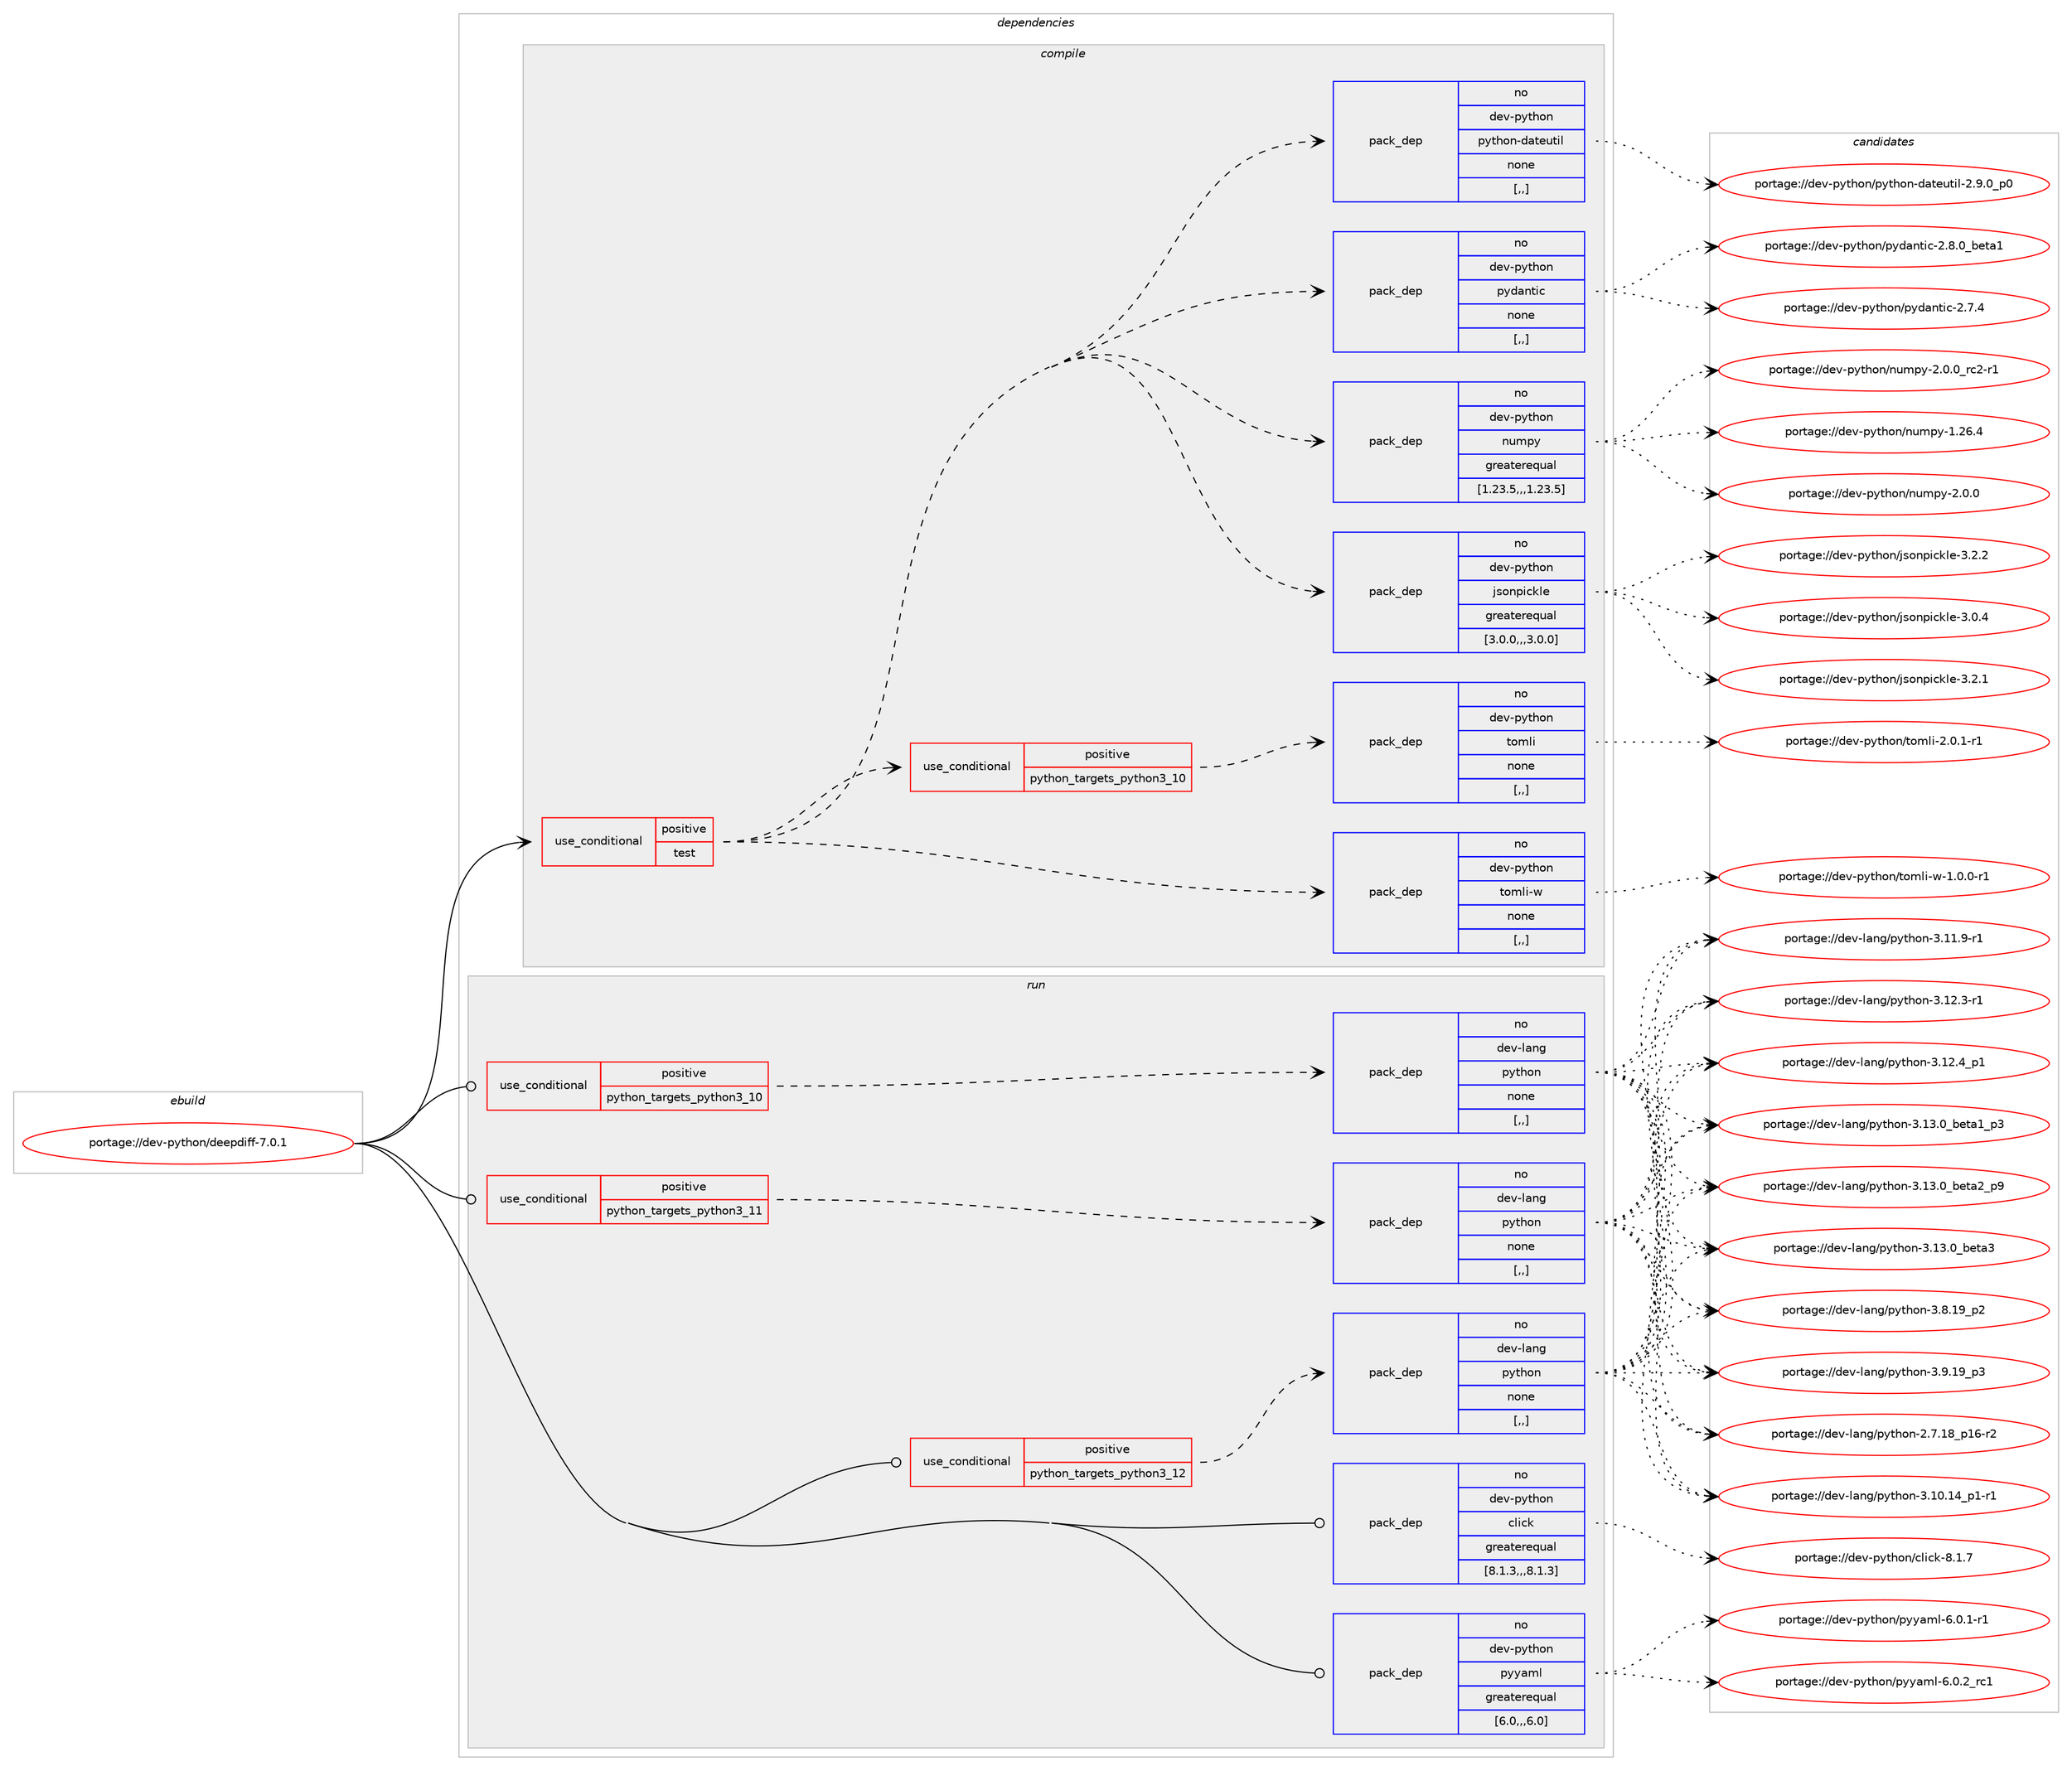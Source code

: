 digraph prolog {

# *************
# Graph options
# *************

newrank=true;
concentrate=true;
compound=true;
graph [rankdir=LR,fontname=Helvetica,fontsize=10,ranksep=1.5];#, ranksep=2.5, nodesep=0.2];
edge  [arrowhead=vee];
node  [fontname=Helvetica,fontsize=10];

# **********
# The ebuild
# **********

subgraph cluster_leftcol {
color=gray;
rank=same;
label=<<i>ebuild</i>>;
id [label="portage://dev-python/deepdiff-7.0.1", color=red, width=4, href="../dev-python/deepdiff-7.0.1.svg"];
}

# ****************
# The dependencies
# ****************

subgraph cluster_midcol {
color=gray;
label=<<i>dependencies</i>>;
subgraph cluster_compile {
fillcolor="#eeeeee";
style=filled;
label=<<i>compile</i>>;
subgraph cond31267 {
dependency141547 [label=<<TABLE BORDER="0" CELLBORDER="1" CELLSPACING="0" CELLPADDING="4"><TR><TD ROWSPAN="3" CELLPADDING="10">use_conditional</TD></TR><TR><TD>positive</TD></TR><TR><TD>test</TD></TR></TABLE>>, shape=none, color=red];
subgraph pack109068 {
dependency141548 [label=<<TABLE BORDER="0" CELLBORDER="1" CELLSPACING="0" CELLPADDING="4" WIDTH="220"><TR><TD ROWSPAN="6" CELLPADDING="30">pack_dep</TD></TR><TR><TD WIDTH="110">no</TD></TR><TR><TD>dev-python</TD></TR><TR><TD>jsonpickle</TD></TR><TR><TD>greaterequal</TD></TR><TR><TD>[3.0.0,,,3.0.0]</TD></TR></TABLE>>, shape=none, color=blue];
}
dependency141547:e -> dependency141548:w [weight=20,style="dashed",arrowhead="vee"];
subgraph pack109069 {
dependency141549 [label=<<TABLE BORDER="0" CELLBORDER="1" CELLSPACING="0" CELLPADDING="4" WIDTH="220"><TR><TD ROWSPAN="6" CELLPADDING="30">pack_dep</TD></TR><TR><TD WIDTH="110">no</TD></TR><TR><TD>dev-python</TD></TR><TR><TD>numpy</TD></TR><TR><TD>greaterequal</TD></TR><TR><TD>[1.23.5,,,1.23.5]</TD></TR></TABLE>>, shape=none, color=blue];
}
dependency141547:e -> dependency141549:w [weight=20,style="dashed",arrowhead="vee"];
subgraph pack109070 {
dependency141550 [label=<<TABLE BORDER="0" CELLBORDER="1" CELLSPACING="0" CELLPADDING="4" WIDTH="220"><TR><TD ROWSPAN="6" CELLPADDING="30">pack_dep</TD></TR><TR><TD WIDTH="110">no</TD></TR><TR><TD>dev-python</TD></TR><TR><TD>pydantic</TD></TR><TR><TD>none</TD></TR><TR><TD>[,,]</TD></TR></TABLE>>, shape=none, color=blue];
}
dependency141547:e -> dependency141550:w [weight=20,style="dashed",arrowhead="vee"];
subgraph pack109071 {
dependency141551 [label=<<TABLE BORDER="0" CELLBORDER="1" CELLSPACING="0" CELLPADDING="4" WIDTH="220"><TR><TD ROWSPAN="6" CELLPADDING="30">pack_dep</TD></TR><TR><TD WIDTH="110">no</TD></TR><TR><TD>dev-python</TD></TR><TR><TD>python-dateutil</TD></TR><TR><TD>none</TD></TR><TR><TD>[,,]</TD></TR></TABLE>>, shape=none, color=blue];
}
dependency141547:e -> dependency141551:w [weight=20,style="dashed",arrowhead="vee"];
subgraph pack109072 {
dependency141552 [label=<<TABLE BORDER="0" CELLBORDER="1" CELLSPACING="0" CELLPADDING="4" WIDTH="220"><TR><TD ROWSPAN="6" CELLPADDING="30">pack_dep</TD></TR><TR><TD WIDTH="110">no</TD></TR><TR><TD>dev-python</TD></TR><TR><TD>tomli-w</TD></TR><TR><TD>none</TD></TR><TR><TD>[,,]</TD></TR></TABLE>>, shape=none, color=blue];
}
dependency141547:e -> dependency141552:w [weight=20,style="dashed",arrowhead="vee"];
subgraph cond31268 {
dependency141553 [label=<<TABLE BORDER="0" CELLBORDER="1" CELLSPACING="0" CELLPADDING="4"><TR><TD ROWSPAN="3" CELLPADDING="10">use_conditional</TD></TR><TR><TD>positive</TD></TR><TR><TD>python_targets_python3_10</TD></TR></TABLE>>, shape=none, color=red];
subgraph pack109073 {
dependency141554 [label=<<TABLE BORDER="0" CELLBORDER="1" CELLSPACING="0" CELLPADDING="4" WIDTH="220"><TR><TD ROWSPAN="6" CELLPADDING="30">pack_dep</TD></TR><TR><TD WIDTH="110">no</TD></TR><TR><TD>dev-python</TD></TR><TR><TD>tomli</TD></TR><TR><TD>none</TD></TR><TR><TD>[,,]</TD></TR></TABLE>>, shape=none, color=blue];
}
dependency141553:e -> dependency141554:w [weight=20,style="dashed",arrowhead="vee"];
}
dependency141547:e -> dependency141553:w [weight=20,style="dashed",arrowhead="vee"];
}
id:e -> dependency141547:w [weight=20,style="solid",arrowhead="vee"];
}
subgraph cluster_compileandrun {
fillcolor="#eeeeee";
style=filled;
label=<<i>compile and run</i>>;
}
subgraph cluster_run {
fillcolor="#eeeeee";
style=filled;
label=<<i>run</i>>;
subgraph cond31269 {
dependency141555 [label=<<TABLE BORDER="0" CELLBORDER="1" CELLSPACING="0" CELLPADDING="4"><TR><TD ROWSPAN="3" CELLPADDING="10">use_conditional</TD></TR><TR><TD>positive</TD></TR><TR><TD>python_targets_python3_10</TD></TR></TABLE>>, shape=none, color=red];
subgraph pack109074 {
dependency141556 [label=<<TABLE BORDER="0" CELLBORDER="1" CELLSPACING="0" CELLPADDING="4" WIDTH="220"><TR><TD ROWSPAN="6" CELLPADDING="30">pack_dep</TD></TR><TR><TD WIDTH="110">no</TD></TR><TR><TD>dev-lang</TD></TR><TR><TD>python</TD></TR><TR><TD>none</TD></TR><TR><TD>[,,]</TD></TR></TABLE>>, shape=none, color=blue];
}
dependency141555:e -> dependency141556:w [weight=20,style="dashed",arrowhead="vee"];
}
id:e -> dependency141555:w [weight=20,style="solid",arrowhead="odot"];
subgraph cond31270 {
dependency141557 [label=<<TABLE BORDER="0" CELLBORDER="1" CELLSPACING="0" CELLPADDING="4"><TR><TD ROWSPAN="3" CELLPADDING="10">use_conditional</TD></TR><TR><TD>positive</TD></TR><TR><TD>python_targets_python3_11</TD></TR></TABLE>>, shape=none, color=red];
subgraph pack109075 {
dependency141558 [label=<<TABLE BORDER="0" CELLBORDER="1" CELLSPACING="0" CELLPADDING="4" WIDTH="220"><TR><TD ROWSPAN="6" CELLPADDING="30">pack_dep</TD></TR><TR><TD WIDTH="110">no</TD></TR><TR><TD>dev-lang</TD></TR><TR><TD>python</TD></TR><TR><TD>none</TD></TR><TR><TD>[,,]</TD></TR></TABLE>>, shape=none, color=blue];
}
dependency141557:e -> dependency141558:w [weight=20,style="dashed",arrowhead="vee"];
}
id:e -> dependency141557:w [weight=20,style="solid",arrowhead="odot"];
subgraph cond31271 {
dependency141559 [label=<<TABLE BORDER="0" CELLBORDER="1" CELLSPACING="0" CELLPADDING="4"><TR><TD ROWSPAN="3" CELLPADDING="10">use_conditional</TD></TR><TR><TD>positive</TD></TR><TR><TD>python_targets_python3_12</TD></TR></TABLE>>, shape=none, color=red];
subgraph pack109076 {
dependency141560 [label=<<TABLE BORDER="0" CELLBORDER="1" CELLSPACING="0" CELLPADDING="4" WIDTH="220"><TR><TD ROWSPAN="6" CELLPADDING="30">pack_dep</TD></TR><TR><TD WIDTH="110">no</TD></TR><TR><TD>dev-lang</TD></TR><TR><TD>python</TD></TR><TR><TD>none</TD></TR><TR><TD>[,,]</TD></TR></TABLE>>, shape=none, color=blue];
}
dependency141559:e -> dependency141560:w [weight=20,style="dashed",arrowhead="vee"];
}
id:e -> dependency141559:w [weight=20,style="solid",arrowhead="odot"];
subgraph pack109077 {
dependency141561 [label=<<TABLE BORDER="0" CELLBORDER="1" CELLSPACING="0" CELLPADDING="4" WIDTH="220"><TR><TD ROWSPAN="6" CELLPADDING="30">pack_dep</TD></TR><TR><TD WIDTH="110">no</TD></TR><TR><TD>dev-python</TD></TR><TR><TD>click</TD></TR><TR><TD>greaterequal</TD></TR><TR><TD>[8.1.3,,,8.1.3]</TD></TR></TABLE>>, shape=none, color=blue];
}
id:e -> dependency141561:w [weight=20,style="solid",arrowhead="odot"];
subgraph pack109078 {
dependency141562 [label=<<TABLE BORDER="0" CELLBORDER="1" CELLSPACING="0" CELLPADDING="4" WIDTH="220"><TR><TD ROWSPAN="6" CELLPADDING="30">pack_dep</TD></TR><TR><TD WIDTH="110">no</TD></TR><TR><TD>dev-python</TD></TR><TR><TD>pyyaml</TD></TR><TR><TD>greaterequal</TD></TR><TR><TD>[6.0,,,6.0]</TD></TR></TABLE>>, shape=none, color=blue];
}
id:e -> dependency141562:w [weight=20,style="solid",arrowhead="odot"];
}
}

# **************
# The candidates
# **************

subgraph cluster_choices {
rank=same;
color=gray;
label=<<i>candidates</i>>;

subgraph choice109068 {
color=black;
nodesep=1;
choice100101118451121211161041111104710611511111011210599107108101455146484652 [label="portage://dev-python/jsonpickle-3.0.4", color=red, width=4,href="../dev-python/jsonpickle-3.0.4.svg"];
choice100101118451121211161041111104710611511111011210599107108101455146504649 [label="portage://dev-python/jsonpickle-3.2.1", color=red, width=4,href="../dev-python/jsonpickle-3.2.1.svg"];
choice100101118451121211161041111104710611511111011210599107108101455146504650 [label="portage://dev-python/jsonpickle-3.2.2", color=red, width=4,href="../dev-python/jsonpickle-3.2.2.svg"];
dependency141548:e -> choice100101118451121211161041111104710611511111011210599107108101455146484652:w [style=dotted,weight="100"];
dependency141548:e -> choice100101118451121211161041111104710611511111011210599107108101455146504649:w [style=dotted,weight="100"];
dependency141548:e -> choice100101118451121211161041111104710611511111011210599107108101455146504650:w [style=dotted,weight="100"];
}
subgraph choice109069 {
color=black;
nodesep=1;
choice100101118451121211161041111104711011710911212145494650544652 [label="portage://dev-python/numpy-1.26.4", color=red, width=4,href="../dev-python/numpy-1.26.4.svg"];
choice1001011184511212111610411111047110117109112121455046484648 [label="portage://dev-python/numpy-2.0.0", color=red, width=4,href="../dev-python/numpy-2.0.0.svg"];
choice10010111845112121116104111110471101171091121214550464846489511499504511449 [label="portage://dev-python/numpy-2.0.0_rc2-r1", color=red, width=4,href="../dev-python/numpy-2.0.0_rc2-r1.svg"];
dependency141549:e -> choice100101118451121211161041111104711011710911212145494650544652:w [style=dotted,weight="100"];
dependency141549:e -> choice1001011184511212111610411111047110117109112121455046484648:w [style=dotted,weight="100"];
dependency141549:e -> choice10010111845112121116104111110471101171091121214550464846489511499504511449:w [style=dotted,weight="100"];
}
subgraph choice109070 {
color=black;
nodesep=1;
choice10010111845112121116104111110471121211009711011610599455046554652 [label="portage://dev-python/pydantic-2.7.4", color=red, width=4,href="../dev-python/pydantic-2.7.4.svg"];
choice1001011184511212111610411111047112121100971101161059945504656464895981011169749 [label="portage://dev-python/pydantic-2.8.0_beta1", color=red, width=4,href="../dev-python/pydantic-2.8.0_beta1.svg"];
dependency141550:e -> choice10010111845112121116104111110471121211009711011610599455046554652:w [style=dotted,weight="100"];
dependency141550:e -> choice1001011184511212111610411111047112121100971101161059945504656464895981011169749:w [style=dotted,weight="100"];
}
subgraph choice109071 {
color=black;
nodesep=1;
choice100101118451121211161041111104711212111610411111045100971161011171161051084550465746489511248 [label="portage://dev-python/python-dateutil-2.9.0_p0", color=red, width=4,href="../dev-python/python-dateutil-2.9.0_p0.svg"];
dependency141551:e -> choice100101118451121211161041111104711212111610411111045100971161011171161051084550465746489511248:w [style=dotted,weight="100"];
}
subgraph choice109072 {
color=black;
nodesep=1;
choice1001011184511212111610411111047116111109108105451194549464846484511449 [label="portage://dev-python/tomli-w-1.0.0-r1", color=red, width=4,href="../dev-python/tomli-w-1.0.0-r1.svg"];
dependency141552:e -> choice1001011184511212111610411111047116111109108105451194549464846484511449:w [style=dotted,weight="100"];
}
subgraph choice109073 {
color=black;
nodesep=1;
choice10010111845112121116104111110471161111091081054550464846494511449 [label="portage://dev-python/tomli-2.0.1-r1", color=red, width=4,href="../dev-python/tomli-2.0.1-r1.svg"];
dependency141554:e -> choice10010111845112121116104111110471161111091081054550464846494511449:w [style=dotted,weight="100"];
}
subgraph choice109074 {
color=black;
nodesep=1;
choice100101118451089711010347112121116104111110455046554649569511249544511450 [label="portage://dev-lang/python-2.7.18_p16-r2", color=red, width=4,href="../dev-lang/python-2.7.18_p16-r2.svg"];
choice100101118451089711010347112121116104111110455146494846495295112494511449 [label="portage://dev-lang/python-3.10.14_p1-r1", color=red, width=4,href="../dev-lang/python-3.10.14_p1-r1.svg"];
choice100101118451089711010347112121116104111110455146494946574511449 [label="portage://dev-lang/python-3.11.9-r1", color=red, width=4,href="../dev-lang/python-3.11.9-r1.svg"];
choice100101118451089711010347112121116104111110455146495046514511449 [label="portage://dev-lang/python-3.12.3-r1", color=red, width=4,href="../dev-lang/python-3.12.3-r1.svg"];
choice100101118451089711010347112121116104111110455146495046529511249 [label="portage://dev-lang/python-3.12.4_p1", color=red, width=4,href="../dev-lang/python-3.12.4_p1.svg"];
choice10010111845108971101034711212111610411111045514649514648959810111697499511251 [label="portage://dev-lang/python-3.13.0_beta1_p3", color=red, width=4,href="../dev-lang/python-3.13.0_beta1_p3.svg"];
choice10010111845108971101034711212111610411111045514649514648959810111697509511257 [label="portage://dev-lang/python-3.13.0_beta2_p9", color=red, width=4,href="../dev-lang/python-3.13.0_beta2_p9.svg"];
choice1001011184510897110103471121211161041111104551464951464895981011169751 [label="portage://dev-lang/python-3.13.0_beta3", color=red, width=4,href="../dev-lang/python-3.13.0_beta3.svg"];
choice100101118451089711010347112121116104111110455146564649579511250 [label="portage://dev-lang/python-3.8.19_p2", color=red, width=4,href="../dev-lang/python-3.8.19_p2.svg"];
choice100101118451089711010347112121116104111110455146574649579511251 [label="portage://dev-lang/python-3.9.19_p3", color=red, width=4,href="../dev-lang/python-3.9.19_p3.svg"];
dependency141556:e -> choice100101118451089711010347112121116104111110455046554649569511249544511450:w [style=dotted,weight="100"];
dependency141556:e -> choice100101118451089711010347112121116104111110455146494846495295112494511449:w [style=dotted,weight="100"];
dependency141556:e -> choice100101118451089711010347112121116104111110455146494946574511449:w [style=dotted,weight="100"];
dependency141556:e -> choice100101118451089711010347112121116104111110455146495046514511449:w [style=dotted,weight="100"];
dependency141556:e -> choice100101118451089711010347112121116104111110455146495046529511249:w [style=dotted,weight="100"];
dependency141556:e -> choice10010111845108971101034711212111610411111045514649514648959810111697499511251:w [style=dotted,weight="100"];
dependency141556:e -> choice10010111845108971101034711212111610411111045514649514648959810111697509511257:w [style=dotted,weight="100"];
dependency141556:e -> choice1001011184510897110103471121211161041111104551464951464895981011169751:w [style=dotted,weight="100"];
dependency141556:e -> choice100101118451089711010347112121116104111110455146564649579511250:w [style=dotted,weight="100"];
dependency141556:e -> choice100101118451089711010347112121116104111110455146574649579511251:w [style=dotted,weight="100"];
}
subgraph choice109075 {
color=black;
nodesep=1;
choice100101118451089711010347112121116104111110455046554649569511249544511450 [label="portage://dev-lang/python-2.7.18_p16-r2", color=red, width=4,href="../dev-lang/python-2.7.18_p16-r2.svg"];
choice100101118451089711010347112121116104111110455146494846495295112494511449 [label="portage://dev-lang/python-3.10.14_p1-r1", color=red, width=4,href="../dev-lang/python-3.10.14_p1-r1.svg"];
choice100101118451089711010347112121116104111110455146494946574511449 [label="portage://dev-lang/python-3.11.9-r1", color=red, width=4,href="../dev-lang/python-3.11.9-r1.svg"];
choice100101118451089711010347112121116104111110455146495046514511449 [label="portage://dev-lang/python-3.12.3-r1", color=red, width=4,href="../dev-lang/python-3.12.3-r1.svg"];
choice100101118451089711010347112121116104111110455146495046529511249 [label="portage://dev-lang/python-3.12.4_p1", color=red, width=4,href="../dev-lang/python-3.12.4_p1.svg"];
choice10010111845108971101034711212111610411111045514649514648959810111697499511251 [label="portage://dev-lang/python-3.13.0_beta1_p3", color=red, width=4,href="../dev-lang/python-3.13.0_beta1_p3.svg"];
choice10010111845108971101034711212111610411111045514649514648959810111697509511257 [label="portage://dev-lang/python-3.13.0_beta2_p9", color=red, width=4,href="../dev-lang/python-3.13.0_beta2_p9.svg"];
choice1001011184510897110103471121211161041111104551464951464895981011169751 [label="portage://dev-lang/python-3.13.0_beta3", color=red, width=4,href="../dev-lang/python-3.13.0_beta3.svg"];
choice100101118451089711010347112121116104111110455146564649579511250 [label="portage://dev-lang/python-3.8.19_p2", color=red, width=4,href="../dev-lang/python-3.8.19_p2.svg"];
choice100101118451089711010347112121116104111110455146574649579511251 [label="portage://dev-lang/python-3.9.19_p3", color=red, width=4,href="../dev-lang/python-3.9.19_p3.svg"];
dependency141558:e -> choice100101118451089711010347112121116104111110455046554649569511249544511450:w [style=dotted,weight="100"];
dependency141558:e -> choice100101118451089711010347112121116104111110455146494846495295112494511449:w [style=dotted,weight="100"];
dependency141558:e -> choice100101118451089711010347112121116104111110455146494946574511449:w [style=dotted,weight="100"];
dependency141558:e -> choice100101118451089711010347112121116104111110455146495046514511449:w [style=dotted,weight="100"];
dependency141558:e -> choice100101118451089711010347112121116104111110455146495046529511249:w [style=dotted,weight="100"];
dependency141558:e -> choice10010111845108971101034711212111610411111045514649514648959810111697499511251:w [style=dotted,weight="100"];
dependency141558:e -> choice10010111845108971101034711212111610411111045514649514648959810111697509511257:w [style=dotted,weight="100"];
dependency141558:e -> choice1001011184510897110103471121211161041111104551464951464895981011169751:w [style=dotted,weight="100"];
dependency141558:e -> choice100101118451089711010347112121116104111110455146564649579511250:w [style=dotted,weight="100"];
dependency141558:e -> choice100101118451089711010347112121116104111110455146574649579511251:w [style=dotted,weight="100"];
}
subgraph choice109076 {
color=black;
nodesep=1;
choice100101118451089711010347112121116104111110455046554649569511249544511450 [label="portage://dev-lang/python-2.7.18_p16-r2", color=red, width=4,href="../dev-lang/python-2.7.18_p16-r2.svg"];
choice100101118451089711010347112121116104111110455146494846495295112494511449 [label="portage://dev-lang/python-3.10.14_p1-r1", color=red, width=4,href="../dev-lang/python-3.10.14_p1-r1.svg"];
choice100101118451089711010347112121116104111110455146494946574511449 [label="portage://dev-lang/python-3.11.9-r1", color=red, width=4,href="../dev-lang/python-3.11.9-r1.svg"];
choice100101118451089711010347112121116104111110455146495046514511449 [label="portage://dev-lang/python-3.12.3-r1", color=red, width=4,href="../dev-lang/python-3.12.3-r1.svg"];
choice100101118451089711010347112121116104111110455146495046529511249 [label="portage://dev-lang/python-3.12.4_p1", color=red, width=4,href="../dev-lang/python-3.12.4_p1.svg"];
choice10010111845108971101034711212111610411111045514649514648959810111697499511251 [label="portage://dev-lang/python-3.13.0_beta1_p3", color=red, width=4,href="../dev-lang/python-3.13.0_beta1_p3.svg"];
choice10010111845108971101034711212111610411111045514649514648959810111697509511257 [label="portage://dev-lang/python-3.13.0_beta2_p9", color=red, width=4,href="../dev-lang/python-3.13.0_beta2_p9.svg"];
choice1001011184510897110103471121211161041111104551464951464895981011169751 [label="portage://dev-lang/python-3.13.0_beta3", color=red, width=4,href="../dev-lang/python-3.13.0_beta3.svg"];
choice100101118451089711010347112121116104111110455146564649579511250 [label="portage://dev-lang/python-3.8.19_p2", color=red, width=4,href="../dev-lang/python-3.8.19_p2.svg"];
choice100101118451089711010347112121116104111110455146574649579511251 [label="portage://dev-lang/python-3.9.19_p3", color=red, width=4,href="../dev-lang/python-3.9.19_p3.svg"];
dependency141560:e -> choice100101118451089711010347112121116104111110455046554649569511249544511450:w [style=dotted,weight="100"];
dependency141560:e -> choice100101118451089711010347112121116104111110455146494846495295112494511449:w [style=dotted,weight="100"];
dependency141560:e -> choice100101118451089711010347112121116104111110455146494946574511449:w [style=dotted,weight="100"];
dependency141560:e -> choice100101118451089711010347112121116104111110455146495046514511449:w [style=dotted,weight="100"];
dependency141560:e -> choice100101118451089711010347112121116104111110455146495046529511249:w [style=dotted,weight="100"];
dependency141560:e -> choice10010111845108971101034711212111610411111045514649514648959810111697499511251:w [style=dotted,weight="100"];
dependency141560:e -> choice10010111845108971101034711212111610411111045514649514648959810111697509511257:w [style=dotted,weight="100"];
dependency141560:e -> choice1001011184510897110103471121211161041111104551464951464895981011169751:w [style=dotted,weight="100"];
dependency141560:e -> choice100101118451089711010347112121116104111110455146564649579511250:w [style=dotted,weight="100"];
dependency141560:e -> choice100101118451089711010347112121116104111110455146574649579511251:w [style=dotted,weight="100"];
}
subgraph choice109077 {
color=black;
nodesep=1;
choice10010111845112121116104111110479910810599107455646494655 [label="portage://dev-python/click-8.1.7", color=red, width=4,href="../dev-python/click-8.1.7.svg"];
dependency141561:e -> choice10010111845112121116104111110479910810599107455646494655:w [style=dotted,weight="100"];
}
subgraph choice109078 {
color=black;
nodesep=1;
choice1001011184511212111610411111047112121121971091084554464846494511449 [label="portage://dev-python/pyyaml-6.0.1-r1", color=red, width=4,href="../dev-python/pyyaml-6.0.1-r1.svg"];
choice100101118451121211161041111104711212112197109108455446484650951149949 [label="portage://dev-python/pyyaml-6.0.2_rc1", color=red, width=4,href="../dev-python/pyyaml-6.0.2_rc1.svg"];
dependency141562:e -> choice1001011184511212111610411111047112121121971091084554464846494511449:w [style=dotted,weight="100"];
dependency141562:e -> choice100101118451121211161041111104711212112197109108455446484650951149949:w [style=dotted,weight="100"];
}
}

}
